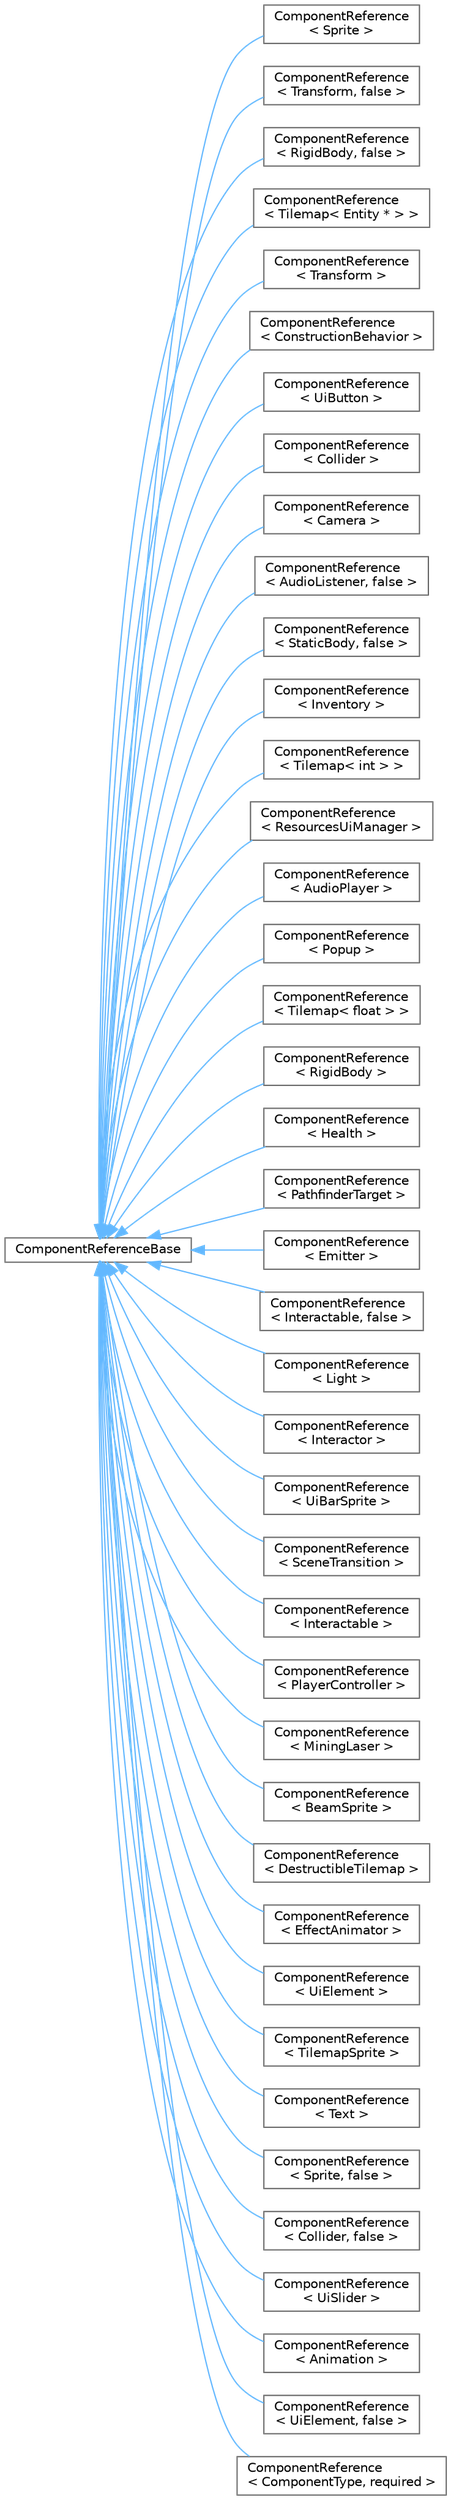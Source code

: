digraph "Graphical Class Hierarchy"
{
 // LATEX_PDF_SIZE
  bgcolor="transparent";
  edge [fontname=Helvetica,fontsize=10,labelfontname=Helvetica,labelfontsize=10];
  node [fontname=Helvetica,fontsize=10,shape=box,height=0.2,width=0.4];
  rankdir="LR";
  Node0 [id="Node000000",label="ComponentReferenceBase",height=0.2,width=0.4,color="grey40", fillcolor="white", style="filled",URL="$db/d86/classComponentReferenceBase.html",tooltip="abstract base class for templatized ComponentReferences"];
  Node0 -> Node1 [id="edge1_Node000000_Node000001",dir="back",color="steelblue1",style="solid",tooltip=" "];
  Node1 [id="Node000001",label="ComponentReference\l\< Sprite \>",height=0.2,width=0.4,color="grey40", fillcolor="white", style="filled",URL="$df/d02/classComponentReference.html",tooltip=" "];
  Node0 -> Node2 [id="edge2_Node000000_Node000002",dir="back",color="steelblue1",style="solid",tooltip=" "];
  Node2 [id="Node000002",label="ComponentReference\l\< Transform, false \>",height=0.2,width=0.4,color="grey40", fillcolor="white", style="filled",URL="$df/d02/classComponentReference.html",tooltip=" "];
  Node0 -> Node3 [id="edge3_Node000000_Node000003",dir="back",color="steelblue1",style="solid",tooltip=" "];
  Node3 [id="Node000003",label="ComponentReference\l\< RigidBody, false \>",height=0.2,width=0.4,color="grey40", fillcolor="white", style="filled",URL="$df/d02/classComponentReference.html",tooltip=" "];
  Node0 -> Node4 [id="edge4_Node000000_Node000004",dir="back",color="steelblue1",style="solid",tooltip=" "];
  Node4 [id="Node000004",label="ComponentReference\l\< Tilemap\< Entity * \> \>",height=0.2,width=0.4,color="grey40", fillcolor="white", style="filled",URL="$df/d02/classComponentReference.html",tooltip=" "];
  Node0 -> Node5 [id="edge5_Node000000_Node000005",dir="back",color="steelblue1",style="solid",tooltip=" "];
  Node5 [id="Node000005",label="ComponentReference\l\< Transform \>",height=0.2,width=0.4,color="grey40", fillcolor="white", style="filled",URL="$df/d02/classComponentReference.html",tooltip=" "];
  Node0 -> Node6 [id="edge6_Node000000_Node000006",dir="back",color="steelblue1",style="solid",tooltip=" "];
  Node6 [id="Node000006",label="ComponentReference\l\< ConstructionBehavior \>",height=0.2,width=0.4,color="grey40", fillcolor="white", style="filled",URL="$df/d02/classComponentReference.html",tooltip=" "];
  Node0 -> Node7 [id="edge7_Node000000_Node000007",dir="back",color="steelblue1",style="solid",tooltip=" "];
  Node7 [id="Node000007",label="ComponentReference\l\< UiButton \>",height=0.2,width=0.4,color="grey40", fillcolor="white", style="filled",URL="$df/d02/classComponentReference.html",tooltip=" "];
  Node0 -> Node8 [id="edge8_Node000000_Node000008",dir="back",color="steelblue1",style="solid",tooltip=" "];
  Node8 [id="Node000008",label="ComponentReference\l\< Collider \>",height=0.2,width=0.4,color="grey40", fillcolor="white", style="filled",URL="$df/d02/classComponentReference.html",tooltip=" "];
  Node0 -> Node9 [id="edge9_Node000000_Node000009",dir="back",color="steelblue1",style="solid",tooltip=" "];
  Node9 [id="Node000009",label="ComponentReference\l\< Camera \>",height=0.2,width=0.4,color="grey40", fillcolor="white", style="filled",URL="$df/d02/classComponentReference.html",tooltip=" "];
  Node0 -> Node10 [id="edge10_Node000000_Node000010",dir="back",color="steelblue1",style="solid",tooltip=" "];
  Node10 [id="Node000010",label="ComponentReference\l\< AudioListener, false \>",height=0.2,width=0.4,color="grey40", fillcolor="white", style="filled",URL="$df/d02/classComponentReference.html",tooltip=" "];
  Node0 -> Node11 [id="edge11_Node000000_Node000011",dir="back",color="steelblue1",style="solid",tooltip=" "];
  Node11 [id="Node000011",label="ComponentReference\l\< StaticBody, false \>",height=0.2,width=0.4,color="grey40", fillcolor="white", style="filled",URL="$df/d02/classComponentReference.html",tooltip=" "];
  Node0 -> Node12 [id="edge12_Node000000_Node000012",dir="back",color="steelblue1",style="solid",tooltip=" "];
  Node12 [id="Node000012",label="ComponentReference\l\< Inventory \>",height=0.2,width=0.4,color="grey40", fillcolor="white", style="filled",URL="$df/d02/classComponentReference.html",tooltip=" "];
  Node0 -> Node13 [id="edge13_Node000000_Node000013",dir="back",color="steelblue1",style="solid",tooltip=" "];
  Node13 [id="Node000013",label="ComponentReference\l\< Tilemap\< int \> \>",height=0.2,width=0.4,color="grey40", fillcolor="white", style="filled",URL="$df/d02/classComponentReference.html",tooltip=" "];
  Node0 -> Node14 [id="edge14_Node000000_Node000014",dir="back",color="steelblue1",style="solid",tooltip=" "];
  Node14 [id="Node000014",label="ComponentReference\l\< ResourcesUiManager \>",height=0.2,width=0.4,color="grey40", fillcolor="white", style="filled",URL="$df/d02/classComponentReference.html",tooltip=" "];
  Node0 -> Node15 [id="edge15_Node000000_Node000015",dir="back",color="steelblue1",style="solid",tooltip=" "];
  Node15 [id="Node000015",label="ComponentReference\l\< AudioPlayer \>",height=0.2,width=0.4,color="grey40", fillcolor="white", style="filled",URL="$df/d02/classComponentReference.html",tooltip=" "];
  Node0 -> Node16 [id="edge16_Node000000_Node000016",dir="back",color="steelblue1",style="solid",tooltip=" "];
  Node16 [id="Node000016",label="ComponentReference\l\< Popup \>",height=0.2,width=0.4,color="grey40", fillcolor="white", style="filled",URL="$df/d02/classComponentReference.html",tooltip=" "];
  Node0 -> Node17 [id="edge17_Node000000_Node000017",dir="back",color="steelblue1",style="solid",tooltip=" "];
  Node17 [id="Node000017",label="ComponentReference\l\< Tilemap\< float \> \>",height=0.2,width=0.4,color="grey40", fillcolor="white", style="filled",URL="$df/d02/classComponentReference.html",tooltip=" "];
  Node0 -> Node18 [id="edge18_Node000000_Node000018",dir="back",color="steelblue1",style="solid",tooltip=" "];
  Node18 [id="Node000018",label="ComponentReference\l\< RigidBody \>",height=0.2,width=0.4,color="grey40", fillcolor="white", style="filled",URL="$df/d02/classComponentReference.html",tooltip=" "];
  Node0 -> Node19 [id="edge19_Node000000_Node000019",dir="back",color="steelblue1",style="solid",tooltip=" "];
  Node19 [id="Node000019",label="ComponentReference\l\< Health \>",height=0.2,width=0.4,color="grey40", fillcolor="white", style="filled",URL="$df/d02/classComponentReference.html",tooltip=" "];
  Node0 -> Node20 [id="edge20_Node000000_Node000020",dir="back",color="steelblue1",style="solid",tooltip=" "];
  Node20 [id="Node000020",label="ComponentReference\l\< PathfinderTarget \>",height=0.2,width=0.4,color="grey40", fillcolor="white", style="filled",URL="$df/d02/classComponentReference.html",tooltip=" "];
  Node0 -> Node21 [id="edge21_Node000000_Node000021",dir="back",color="steelblue1",style="solid",tooltip=" "];
  Node21 [id="Node000021",label="ComponentReference\l\< Emitter \>",height=0.2,width=0.4,color="grey40", fillcolor="white", style="filled",URL="$df/d02/classComponentReference.html",tooltip=" "];
  Node0 -> Node22 [id="edge22_Node000000_Node000022",dir="back",color="steelblue1",style="solid",tooltip=" "];
  Node22 [id="Node000022",label="ComponentReference\l\< Interactable, false \>",height=0.2,width=0.4,color="grey40", fillcolor="white", style="filled",URL="$df/d02/classComponentReference.html",tooltip=" "];
  Node0 -> Node23 [id="edge23_Node000000_Node000023",dir="back",color="steelblue1",style="solid",tooltip=" "];
  Node23 [id="Node000023",label="ComponentReference\l\< Light \>",height=0.2,width=0.4,color="grey40", fillcolor="white", style="filled",URL="$df/d02/classComponentReference.html",tooltip=" "];
  Node0 -> Node24 [id="edge24_Node000000_Node000024",dir="back",color="steelblue1",style="solid",tooltip=" "];
  Node24 [id="Node000024",label="ComponentReference\l\< Interactor \>",height=0.2,width=0.4,color="grey40", fillcolor="white", style="filled",URL="$df/d02/classComponentReference.html",tooltip=" "];
  Node0 -> Node25 [id="edge25_Node000000_Node000025",dir="back",color="steelblue1",style="solid",tooltip=" "];
  Node25 [id="Node000025",label="ComponentReference\l\< UiBarSprite \>",height=0.2,width=0.4,color="grey40", fillcolor="white", style="filled",URL="$df/d02/classComponentReference.html",tooltip=" "];
  Node0 -> Node26 [id="edge26_Node000000_Node000026",dir="back",color="steelblue1",style="solid",tooltip=" "];
  Node26 [id="Node000026",label="ComponentReference\l\< SceneTransition \>",height=0.2,width=0.4,color="grey40", fillcolor="white", style="filled",URL="$df/d02/classComponentReference.html",tooltip=" "];
  Node0 -> Node27 [id="edge27_Node000000_Node000027",dir="back",color="steelblue1",style="solid",tooltip=" "];
  Node27 [id="Node000027",label="ComponentReference\l\< Interactable \>",height=0.2,width=0.4,color="grey40", fillcolor="white", style="filled",URL="$df/d02/classComponentReference.html",tooltip=" "];
  Node0 -> Node28 [id="edge28_Node000000_Node000028",dir="back",color="steelblue1",style="solid",tooltip=" "];
  Node28 [id="Node000028",label="ComponentReference\l\< PlayerController \>",height=0.2,width=0.4,color="grey40", fillcolor="white", style="filled",URL="$df/d02/classComponentReference.html",tooltip=" "];
  Node0 -> Node29 [id="edge29_Node000000_Node000029",dir="back",color="steelblue1",style="solid",tooltip=" "];
  Node29 [id="Node000029",label="ComponentReference\l\< MiningLaser \>",height=0.2,width=0.4,color="grey40", fillcolor="white", style="filled",URL="$df/d02/classComponentReference.html",tooltip=" "];
  Node0 -> Node30 [id="edge30_Node000000_Node000030",dir="back",color="steelblue1",style="solid",tooltip=" "];
  Node30 [id="Node000030",label="ComponentReference\l\< BeamSprite \>",height=0.2,width=0.4,color="grey40", fillcolor="white", style="filled",URL="$df/d02/classComponentReference.html",tooltip=" "];
  Node0 -> Node31 [id="edge31_Node000000_Node000031",dir="back",color="steelblue1",style="solid",tooltip=" "];
  Node31 [id="Node000031",label="ComponentReference\l\< DestructibleTilemap \>",height=0.2,width=0.4,color="grey40", fillcolor="white", style="filled",URL="$df/d02/classComponentReference.html",tooltip=" "];
  Node0 -> Node32 [id="edge32_Node000000_Node000032",dir="back",color="steelblue1",style="solid",tooltip=" "];
  Node32 [id="Node000032",label="ComponentReference\l\< EffectAnimator \>",height=0.2,width=0.4,color="grey40", fillcolor="white", style="filled",URL="$df/d02/classComponentReference.html",tooltip=" "];
  Node0 -> Node33 [id="edge33_Node000000_Node000033",dir="back",color="steelblue1",style="solid",tooltip=" "];
  Node33 [id="Node000033",label="ComponentReference\l\< UiElement \>",height=0.2,width=0.4,color="grey40", fillcolor="white", style="filled",URL="$df/d02/classComponentReference.html",tooltip=" "];
  Node0 -> Node34 [id="edge34_Node000000_Node000034",dir="back",color="steelblue1",style="solid",tooltip=" "];
  Node34 [id="Node000034",label="ComponentReference\l\< TilemapSprite \>",height=0.2,width=0.4,color="grey40", fillcolor="white", style="filled",URL="$df/d02/classComponentReference.html",tooltip=" "];
  Node0 -> Node35 [id="edge35_Node000000_Node000035",dir="back",color="steelblue1",style="solid",tooltip=" "];
  Node35 [id="Node000035",label="ComponentReference\l\< Text \>",height=0.2,width=0.4,color="grey40", fillcolor="white", style="filled",URL="$df/d02/classComponentReference.html",tooltip=" "];
  Node0 -> Node36 [id="edge36_Node000000_Node000036",dir="back",color="steelblue1",style="solid",tooltip=" "];
  Node36 [id="Node000036",label="ComponentReference\l\< Sprite, false \>",height=0.2,width=0.4,color="grey40", fillcolor="white", style="filled",URL="$df/d02/classComponentReference.html",tooltip=" "];
  Node0 -> Node37 [id="edge37_Node000000_Node000037",dir="back",color="steelblue1",style="solid",tooltip=" "];
  Node37 [id="Node000037",label="ComponentReference\l\< Collider, false \>",height=0.2,width=0.4,color="grey40", fillcolor="white", style="filled",URL="$df/d02/classComponentReference.html",tooltip=" "];
  Node0 -> Node38 [id="edge38_Node000000_Node000038",dir="back",color="steelblue1",style="solid",tooltip=" "];
  Node38 [id="Node000038",label="ComponentReference\l\< UiSlider \>",height=0.2,width=0.4,color="grey40", fillcolor="white", style="filled",URL="$df/d02/classComponentReference.html",tooltip=" "];
  Node0 -> Node39 [id="edge39_Node000000_Node000039",dir="back",color="steelblue1",style="solid",tooltip=" "];
  Node39 [id="Node000039",label="ComponentReference\l\< Animation \>",height=0.2,width=0.4,color="grey40", fillcolor="white", style="filled",URL="$df/d02/classComponentReference.html",tooltip=" "];
  Node0 -> Node40 [id="edge40_Node000000_Node000040",dir="back",color="steelblue1",style="solid",tooltip=" "];
  Node40 [id="Node000040",label="ComponentReference\l\< UiElement, false \>",height=0.2,width=0.4,color="grey40", fillcolor="white", style="filled",URL="$df/d02/classComponentReference.html",tooltip=" "];
  Node0 -> Node41 [id="edge41_Node000000_Node000041",dir="back",color="steelblue1",style="solid",tooltip=" "];
  Node41 [id="Node000041",label="ComponentReference\l\< ComponentType, required \>",height=0.2,width=0.4,color="grey40", fillcolor="white", style="filled",URL="$df/d02/classComponentReference.html",tooltip="a reference to a component in the scene"];
}
